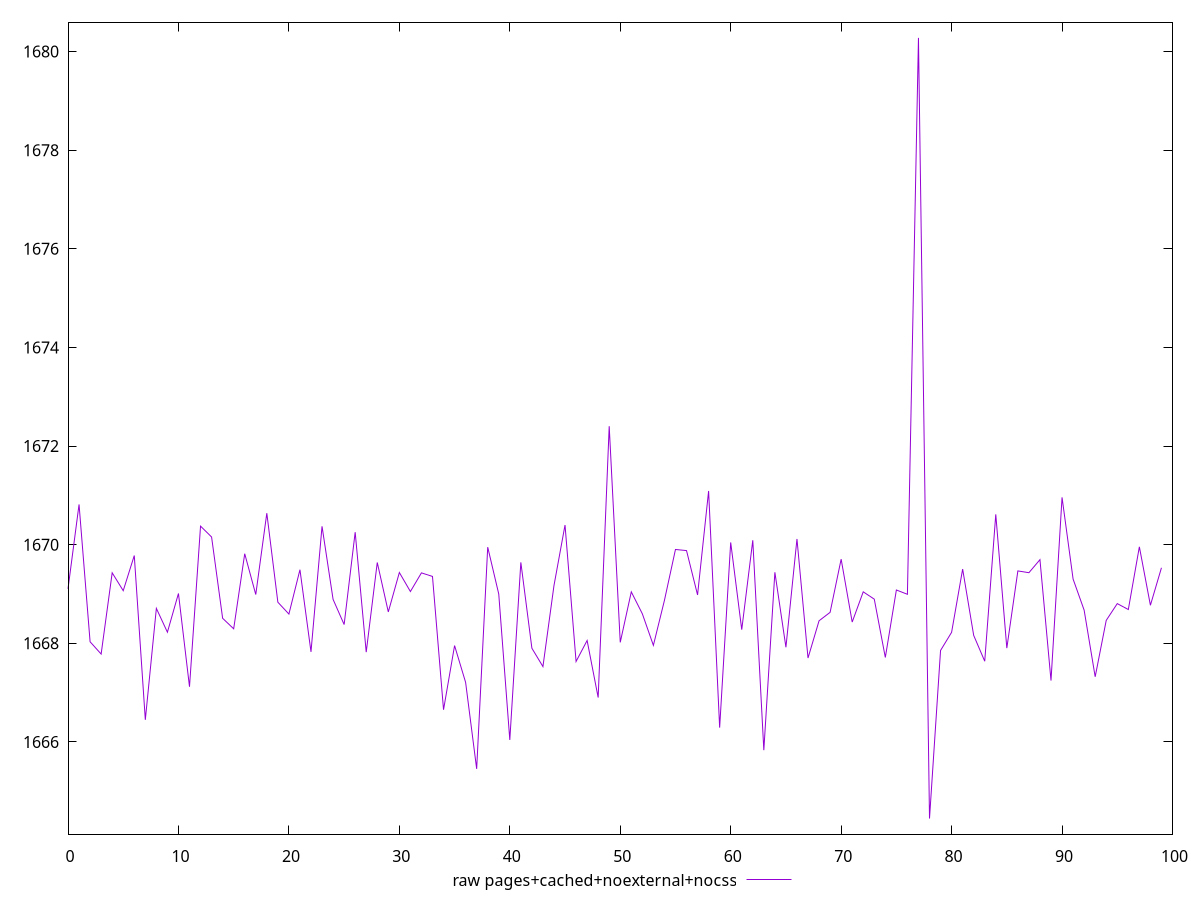 $_rawPagesCachedNoexternalNocss <<EOF
1669.1045
1670.8157999999999
1668.0306
1667.7819
1669.4292000000003
1669.0664
1669.7797
1666.4484
1668.7077999999997
1668.2245999999998
1669.0098000000007
1667.1181999999997
1670.3755999999998
1670.1550000000002
1668.5067999999999
1668.2936999999997
1669.8162
1668.9882000000002
1670.6381999999999
1668.8329999999996
1668.5928
1669.4920000000006
1667.8261
1670.3714999999997
1668.8908999999999
1668.3799999999999
1670.2527
1667.8202999999999
1669.6384999999998
1668.6360999999997
1669.4350999999997
1669.0495999999996
1669.428
1669.3554
1666.6524000000004
1667.9533000000001
1667.2063999999996
1665.4531
1669.9496
1668.9985000000001
1666.04
1669.6401999999998
1667.8993999999998
1667.5272
1669.1715
1670.3977999999997
1667.6308000000004
1668.0563
1666.8999
1672.4022
1668.0185000000001
1669.0429000000001
1668.5982
1667.9578999999999
1668.8698000000002
1669.9023999999997
1669.8798000000002
1668.9804999999997
1671.0883
1666.2899000000002
1670.0451999999998
1668.2759
1670.089
1665.8325000000002
1669.4399000000003
1667.9193
1670.1149
1667.7009000000003
1668.4564999999998
1668.6275999999993
1669.7060999999999
1668.4306000000001
1669.0434999999998
1668.8943
1667.7130000000002
1669.0807000000002
1668.9934
1680.2764000000006
1664.4463999999998
1667.8542999999997
1668.2222
1669.5045
1668.1604000000002
1667.6358
1670.6138
1667.9020999999998
1669.4675000000002
1669.4314
1669.6957999999997
1667.244
1670.9582999999998
1669.3023999999996
1668.6720999999998
1667.3207
1668.4646000000002
1668.8045000000002
1668.6843999999996
1669.9567
1668.7710000000002
1669.5311000000002
EOF
set key outside below
set terminal pngcairo
set output "report_00005_2020-11-02T22-26-11.212Z/first-cpu-idle/pages+cached+noexternal+nocss//raw.png"
set yrange [1664.1297999999997:1680.5930000000008]
plot $_rawPagesCachedNoexternalNocss title "raw pages+cached+noexternal+nocss" with line ,